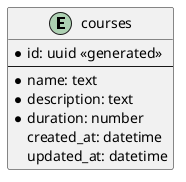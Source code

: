 @startuml courses

entity courses{
  * id: uuid <<generated>> 
  --
  * name: text
  * description: text
  * duration: number
    created_at: datetime
    updated_at: datetime
}

@enduml